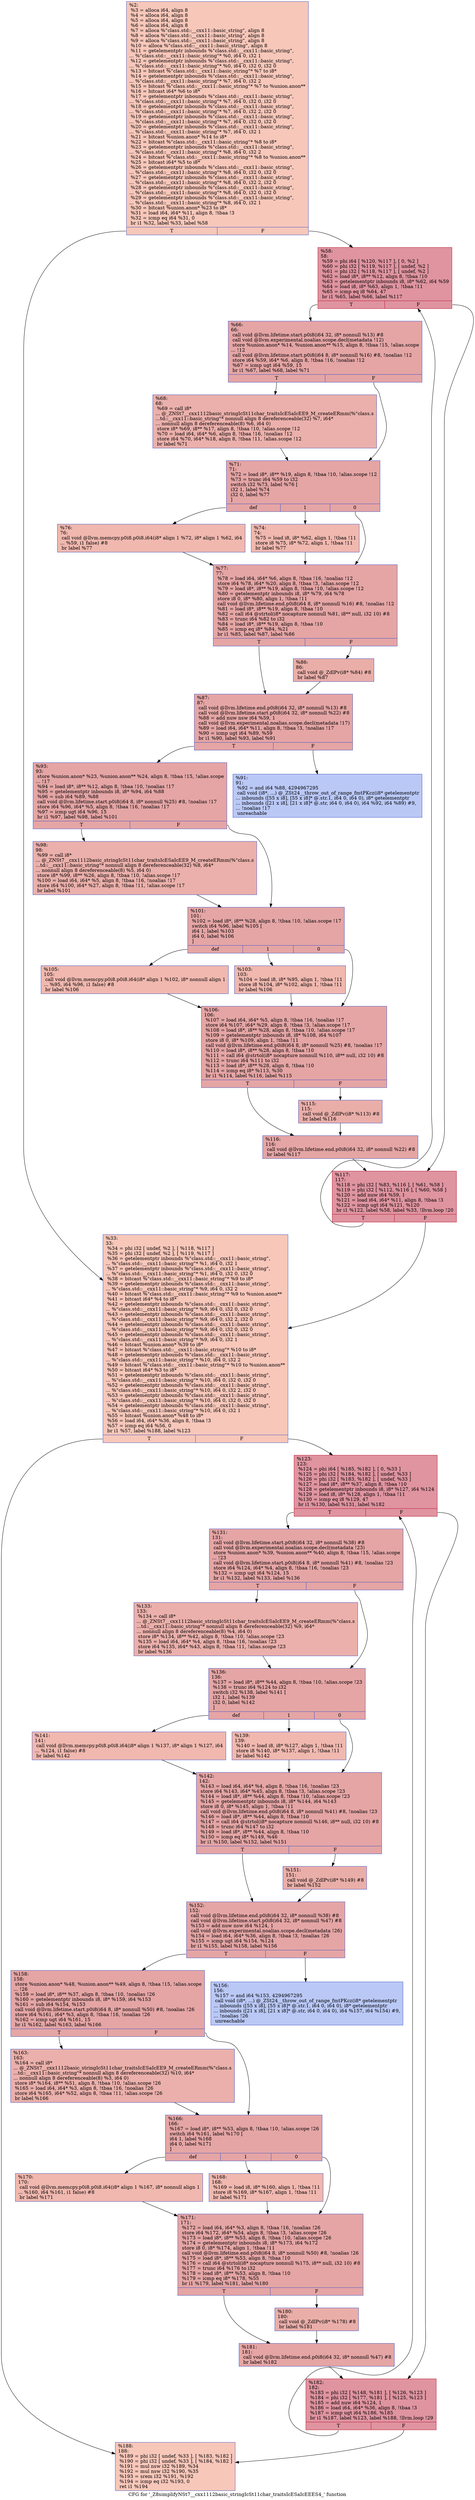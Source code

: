 digraph "CFG for '_Z8simplifyNSt7__cxx1112basic_stringIcSt11char_traitsIcESaIcEEES4_' function" {
	label="CFG for '_Z8simplifyNSt7__cxx1112basic_stringIcSt11char_traitsIcESaIcEEES4_' function";

	Node0x55fbad65c860 [shape=record,color="#3d50c3ff", style=filled, fillcolor="#ec7f6370",label="{%2:\l  %3 = alloca i64, align 8\l  %4 = alloca i64, align 8\l  %5 = alloca i64, align 8\l  %6 = alloca i64, align 8\l  %7 = alloca %\"class.std::__cxx11::basic_string\", align 8\l  %8 = alloca %\"class.std::__cxx11::basic_string\", align 8\l  %9 = alloca %\"class.std::__cxx11::basic_string\", align 8\l  %10 = alloca %\"class.std::__cxx11::basic_string\", align 8\l  %11 = getelementptr inbounds %\"class.std::__cxx11::basic_string\",\l... %\"class.std::__cxx11::basic_string\"* %0, i64 0, i32 1\l  %12 = getelementptr inbounds %\"class.std::__cxx11::basic_string\",\l... %\"class.std::__cxx11::basic_string\"* %0, i64 0, i32 0, i32 0\l  %13 = bitcast %\"class.std::__cxx11::basic_string\"* %7 to i8*\l  %14 = getelementptr inbounds %\"class.std::__cxx11::basic_string\",\l... %\"class.std::__cxx11::basic_string\"* %7, i64 0, i32 2\l  %15 = bitcast %\"class.std::__cxx11::basic_string\"* %7 to %union.anon**\l  %16 = bitcast i64* %6 to i8*\l  %17 = getelementptr inbounds %\"class.std::__cxx11::basic_string\",\l... %\"class.std::__cxx11::basic_string\"* %7, i64 0, i32 0, i32 0\l  %18 = getelementptr inbounds %\"class.std::__cxx11::basic_string\",\l... %\"class.std::__cxx11::basic_string\"* %7, i64 0, i32 2, i32 0\l  %19 = getelementptr inbounds %\"class.std::__cxx11::basic_string\",\l... %\"class.std::__cxx11::basic_string\"* %7, i64 0, i32 0, i32 0\l  %20 = getelementptr inbounds %\"class.std::__cxx11::basic_string\",\l... %\"class.std::__cxx11::basic_string\"* %7, i64 0, i32 1\l  %21 = bitcast %union.anon* %14 to i8*\l  %22 = bitcast %\"class.std::__cxx11::basic_string\"* %8 to i8*\l  %23 = getelementptr inbounds %\"class.std::__cxx11::basic_string\",\l... %\"class.std::__cxx11::basic_string\"* %8, i64 0, i32 2\l  %24 = bitcast %\"class.std::__cxx11::basic_string\"* %8 to %union.anon**\l  %25 = bitcast i64* %5 to i8*\l  %26 = getelementptr inbounds %\"class.std::__cxx11::basic_string\",\l... %\"class.std::__cxx11::basic_string\"* %8, i64 0, i32 0, i32 0\l  %27 = getelementptr inbounds %\"class.std::__cxx11::basic_string\",\l... %\"class.std::__cxx11::basic_string\"* %8, i64 0, i32 2, i32 0\l  %28 = getelementptr inbounds %\"class.std::__cxx11::basic_string\",\l... %\"class.std::__cxx11::basic_string\"* %8, i64 0, i32 0, i32 0\l  %29 = getelementptr inbounds %\"class.std::__cxx11::basic_string\",\l... %\"class.std::__cxx11::basic_string\"* %8, i64 0, i32 1\l  %30 = bitcast %union.anon* %23 to i8*\l  %31 = load i64, i64* %11, align 8, !tbaa !3\l  %32 = icmp eq i64 %31, 0\l  br i1 %32, label %33, label %58\l|{<s0>T|<s1>F}}"];
	Node0x55fbad65c860:s0 -> Node0x55fbad65d810;
	Node0x55fbad65c860:s1 -> Node0x55fbad65f360;
	Node0x55fbad65d810 [shape=record,color="#3d50c3ff", style=filled, fillcolor="#ec7f6370",label="{%33:\l33:                                               \l  %34 = phi i32 [ undef, %2 ], [ %118, %117 ]\l  %35 = phi i32 [ undef, %2 ], [ %119, %117 ]\l  %36 = getelementptr inbounds %\"class.std::__cxx11::basic_string\",\l... %\"class.std::__cxx11::basic_string\"* %1, i64 0, i32 1\l  %37 = getelementptr inbounds %\"class.std::__cxx11::basic_string\",\l... %\"class.std::__cxx11::basic_string\"* %1, i64 0, i32 0, i32 0\l  %38 = bitcast %\"class.std::__cxx11::basic_string\"* %9 to i8*\l  %39 = getelementptr inbounds %\"class.std::__cxx11::basic_string\",\l... %\"class.std::__cxx11::basic_string\"* %9, i64 0, i32 2\l  %40 = bitcast %\"class.std::__cxx11::basic_string\"* %9 to %union.anon**\l  %41 = bitcast i64* %4 to i8*\l  %42 = getelementptr inbounds %\"class.std::__cxx11::basic_string\",\l... %\"class.std::__cxx11::basic_string\"* %9, i64 0, i32 0, i32 0\l  %43 = getelementptr inbounds %\"class.std::__cxx11::basic_string\",\l... %\"class.std::__cxx11::basic_string\"* %9, i64 0, i32 2, i32 0\l  %44 = getelementptr inbounds %\"class.std::__cxx11::basic_string\",\l... %\"class.std::__cxx11::basic_string\"* %9, i64 0, i32 0, i32 0\l  %45 = getelementptr inbounds %\"class.std::__cxx11::basic_string\",\l... %\"class.std::__cxx11::basic_string\"* %9, i64 0, i32 1\l  %46 = bitcast %union.anon* %39 to i8*\l  %47 = bitcast %\"class.std::__cxx11::basic_string\"* %10 to i8*\l  %48 = getelementptr inbounds %\"class.std::__cxx11::basic_string\",\l... %\"class.std::__cxx11::basic_string\"* %10, i64 0, i32 2\l  %49 = bitcast %\"class.std::__cxx11::basic_string\"* %10 to %union.anon**\l  %50 = bitcast i64* %3 to i8*\l  %51 = getelementptr inbounds %\"class.std::__cxx11::basic_string\",\l... %\"class.std::__cxx11::basic_string\"* %10, i64 0, i32 0, i32 0\l  %52 = getelementptr inbounds %\"class.std::__cxx11::basic_string\",\l... %\"class.std::__cxx11::basic_string\"* %10, i64 0, i32 2, i32 0\l  %53 = getelementptr inbounds %\"class.std::__cxx11::basic_string\",\l... %\"class.std::__cxx11::basic_string\"* %10, i64 0, i32 0, i32 0\l  %54 = getelementptr inbounds %\"class.std::__cxx11::basic_string\",\l... %\"class.std::__cxx11::basic_string\"* %10, i64 0, i32 1\l  %55 = bitcast %union.anon* %48 to i8*\l  %56 = load i64, i64* %36, align 8, !tbaa !3\l  %57 = icmp eq i64 %56, 0\l  br i1 %57, label %188, label %123\l|{<s0>T|<s1>F}}"];
	Node0x55fbad65d810:s0 -> Node0x55fbad660fb0;
	Node0x55fbad65d810:s1 -> Node0x55fbad661040;
	Node0x55fbad65f360 [shape=record,color="#b70d28ff", style=filled, fillcolor="#b70d2870",label="{%58:\l58:                                               \l  %59 = phi i64 [ %120, %117 ], [ 0, %2 ]\l  %60 = phi i32 [ %119, %117 ], [ undef, %2 ]\l  %61 = phi i32 [ %118, %117 ], [ undef, %2 ]\l  %62 = load i8*, i8** %12, align 8, !tbaa !10\l  %63 = getelementptr inbounds i8, i8* %62, i64 %59\l  %64 = load i8, i8* %63, align 1, !tbaa !11\l  %65 = icmp eq i8 %64, 47\l  br i1 %65, label %66, label %117\l|{<s0>T|<s1>F}}"];
	Node0x55fbad65f360:s0 -> Node0x55fbad661c50;
	Node0x55fbad65f360:s1 -> Node0x55fbad65f8e0;
	Node0x55fbad661c50 [shape=record,color="#3d50c3ff", style=filled, fillcolor="#c5333470",label="{%66:\l66:                                               \l  call void @llvm.lifetime.start.p0i8(i64 32, i8* nonnull %13) #8\l  call void @llvm.experimental.noalias.scope.decl(metadata !12)\l  store %union.anon* %14, %union.anon** %15, align 8, !tbaa !15, !alias.scope\l... !12\l  call void @llvm.lifetime.start.p0i8(i64 8, i8* nonnull %16) #8, !noalias !12\l  store i64 %59, i64* %6, align 8, !tbaa !16, !noalias !12\l  %67 = icmp ugt i64 %59, 15\l  br i1 %67, label %68, label %71\l|{<s0>T|<s1>F}}"];
	Node0x55fbad661c50:s0 -> Node0x55fbad663440;
	Node0x55fbad661c50:s1 -> Node0x55fbad6634d0;
	Node0x55fbad663440 [shape=record,color="#3d50c3ff", style=filled, fillcolor="#d24b4070",label="{%68:\l68:                                               \l  %69 = call i8*\l... @_ZNSt7__cxx1112basic_stringIcSt11char_traitsIcESaIcEE9_M_createERmm(%\"class.s\l...td::__cxx11::basic_string\"* nonnull align 8 dereferenceable(32) %7, i64*\l... nonnull align 8 dereferenceable(8) %6, i64 0)\l  store i8* %69, i8** %17, align 8, !tbaa !10, !alias.scope !12\l  %70 = load i64, i64* %6, align 8, !tbaa !16, !noalias !12\l  store i64 %70, i64* %18, align 8, !tbaa !11, !alias.scope !12\l  br label %71\l}"];
	Node0x55fbad663440 -> Node0x55fbad6634d0;
	Node0x55fbad6634d0 [shape=record,color="#3d50c3ff", style=filled, fillcolor="#c5333470",label="{%71:\l71:                                               \l  %72 = load i8*, i8** %19, align 8, !tbaa !10, !alias.scope !12\l  %73 = trunc i64 %59 to i32\l  switch i32 %73, label %76 [\l    i32 1, label %74\l    i32 0, label %77\l  ]\l|{<s0>def|<s1>1|<s2>0}}"];
	Node0x55fbad6634d0:s0 -> Node0x55fbad663610;
	Node0x55fbad6634d0:s1 -> Node0x55fbad664f60;
	Node0x55fbad6634d0:s2 -> Node0x55fbad664ff0;
	Node0x55fbad664f60 [shape=record,color="#3d50c3ff", style=filled, fillcolor="#dc5d4a70",label="{%74:\l74:                                               \l  %75 = load i8, i8* %62, align 1, !tbaa !11\l  store i8 %75, i8* %72, align 1, !tbaa !11\l  br label %77\l}"];
	Node0x55fbad664f60 -> Node0x55fbad664ff0;
	Node0x55fbad663610 [shape=record,color="#3d50c3ff", style=filled, fillcolor="#dc5d4a70",label="{%76:\l76:                                               \l  call void @llvm.memcpy.p0i8.p0i8.i64(i8* align 1 %72, i8* align 1 %62, i64\l... %59, i1 false) #8\l  br label %77\l}"];
	Node0x55fbad663610 -> Node0x55fbad664ff0;
	Node0x55fbad664ff0 [shape=record,color="#3d50c3ff", style=filled, fillcolor="#c5333470",label="{%77:\l77:                                               \l  %78 = load i64, i64* %6, align 8, !tbaa !16, !noalias !12\l  store i64 %78, i64* %20, align 8, !tbaa !3, !alias.scope !12\l  %79 = load i8*, i8** %19, align 8, !tbaa !10, !alias.scope !12\l  %80 = getelementptr inbounds i8, i8* %79, i64 %78\l  store i8 0, i8* %80, align 1, !tbaa !11\l  call void @llvm.lifetime.end.p0i8(i64 8, i8* nonnull %16) #8, !noalias !12\l  %81 = load i8*, i8** %19, align 8, !tbaa !10\l  %82 = call i64 @strtol(i8* nocapture nonnull %81, i8** null, i32 10) #8\l  %83 = trunc i64 %82 to i32\l  %84 = load i8*, i8** %19, align 8, !tbaa !10\l  %85 = icmp eq i8* %84, %21\l  br i1 %85, label %87, label %86\l|{<s0>T|<s1>F}}"];
	Node0x55fbad664ff0:s0 -> Node0x55fbad6660e0;
	Node0x55fbad664ff0:s1 -> Node0x55fbad666170;
	Node0x55fbad666170 [shape=record,color="#3d50c3ff", style=filled, fillcolor="#d0473d70",label="{%86:\l86:                                               \l  call void @_ZdlPv(i8* %84) #8\l  br label %87\l}"];
	Node0x55fbad666170 -> Node0x55fbad6660e0;
	Node0x55fbad6660e0 [shape=record,color="#3d50c3ff", style=filled, fillcolor="#c5333470",label="{%87:\l87:                                               \l  call void @llvm.lifetime.end.p0i8(i64 32, i8* nonnull %13) #8\l  call void @llvm.lifetime.start.p0i8(i64 32, i8* nonnull %22) #8\l  %88 = add nuw nsw i64 %59, 1\l  call void @llvm.experimental.noalias.scope.decl(metadata !17)\l  %89 = load i64, i64* %11, align 8, !tbaa !3, !noalias !17\l  %90 = icmp ugt i64 %89, %59\l  br i1 %90, label %93, label %91\l|{<s0>T|<s1>F}}"];
	Node0x55fbad6660e0:s0 -> Node0x55fbad6671c0;
	Node0x55fbad6660e0:s1 -> Node0x55fbad667250;
	Node0x55fbad667250 [shape=record,color="#3d50c3ff", style=filled, fillcolor="#6282ea70",label="{%91:\l91:                                               \l  %92 = and i64 %88, 4294967295\l  call void (i8*, ...) @_ZSt24__throw_out_of_range_fmtPKcz(i8* getelementptr\l... inbounds ([55 x i8], [55 x i8]* @.str.1, i64 0, i64 0), i8* getelementptr\l... inbounds ([21 x i8], [21 x i8]* @.str, i64 0, i64 0), i64 %92, i64 %89) #9,\l... !noalias !17\l  unreachable\l}"];
	Node0x55fbad6671c0 [shape=record,color="#3d50c3ff", style=filled, fillcolor="#c5333470",label="{%93:\l93:                                               \l  store %union.anon* %23, %union.anon** %24, align 8, !tbaa !15, !alias.scope\l... !17\l  %94 = load i8*, i8** %12, align 8, !tbaa !10, !noalias !17\l  %95 = getelementptr inbounds i8, i8* %94, i64 %88\l  %96 = sub i64 %89, %88\l  call void @llvm.lifetime.start.p0i8(i64 8, i8* nonnull %25) #8, !noalias !17\l  store i64 %96, i64* %5, align 8, !tbaa !16, !noalias !17\l  %97 = icmp ugt i64 %96, 15\l  br i1 %97, label %98, label %101\l|{<s0>T|<s1>F}}"];
	Node0x55fbad6671c0:s0 -> Node0x55fbad668370;
	Node0x55fbad6671c0:s1 -> Node0x55fbad668400;
	Node0x55fbad668370 [shape=record,color="#3d50c3ff", style=filled, fillcolor="#d24b4070",label="{%98:\l98:                                               \l  %99 = call i8*\l... @_ZNSt7__cxx1112basic_stringIcSt11char_traitsIcESaIcEE9_M_createERmm(%\"class.s\l...td::__cxx11::basic_string\"* nonnull align 8 dereferenceable(32) %8, i64*\l... nonnull align 8 dereferenceable(8) %5, i64 0)\l  store i8* %99, i8** %26, align 8, !tbaa !10, !alias.scope !17\l  %100 = load i64, i64* %5, align 8, !tbaa !16, !noalias !17\l  store i64 %100, i64* %27, align 8, !tbaa !11, !alias.scope !17\l  br label %101\l}"];
	Node0x55fbad668370 -> Node0x55fbad668400;
	Node0x55fbad668400 [shape=record,color="#3d50c3ff", style=filled, fillcolor="#c5333470",label="{%101:\l101:                                              \l  %102 = load i8*, i8** %28, align 8, !tbaa !10, !alias.scope !17\l  switch i64 %96, label %105 [\l    i64 1, label %103\l    i64 0, label %106\l  ]\l|{<s0>def|<s1>1|<s2>0}}"];
	Node0x55fbad668400:s0 -> Node0x55fbad668540;
	Node0x55fbad668400:s1 -> Node0x55fbad6689f0;
	Node0x55fbad668400:s2 -> Node0x55fbad668a80;
	Node0x55fbad6689f0 [shape=record,color="#3d50c3ff", style=filled, fillcolor="#dc5d4a70",label="{%103:\l103:                                              \l  %104 = load i8, i8* %95, align 1, !tbaa !11\l  store i8 %104, i8* %102, align 1, !tbaa !11\l  br label %106\l}"];
	Node0x55fbad6689f0 -> Node0x55fbad668a80;
	Node0x55fbad668540 [shape=record,color="#3d50c3ff", style=filled, fillcolor="#dc5d4a70",label="{%105:\l105:                                              \l  call void @llvm.memcpy.p0i8.p0i8.i64(i8* align 1 %102, i8* nonnull align 1\l... %95, i64 %96, i1 false) #8\l  br label %106\l}"];
	Node0x55fbad668540 -> Node0x55fbad668a80;
	Node0x55fbad668a80 [shape=record,color="#3d50c3ff", style=filled, fillcolor="#c5333470",label="{%106:\l106:                                              \l  %107 = load i64, i64* %5, align 8, !tbaa !16, !noalias !17\l  store i64 %107, i64* %29, align 8, !tbaa !3, !alias.scope !17\l  %108 = load i8*, i8** %28, align 8, !tbaa !10, !alias.scope !17\l  %109 = getelementptr inbounds i8, i8* %108, i64 %107\l  store i8 0, i8* %109, align 1, !tbaa !11\l  call void @llvm.lifetime.end.p0i8(i64 8, i8* nonnull %25) #8, !noalias !17\l  %110 = load i8*, i8** %28, align 8, !tbaa !10\l  %111 = call i64 @strtol(i8* nocapture nonnull %110, i8** null, i32 10) #8\l  %112 = trunc i64 %111 to i32\l  %113 = load i8*, i8** %28, align 8, !tbaa !10\l  %114 = icmp eq i8* %113, %30\l  br i1 %114, label %116, label %115\l|{<s0>T|<s1>F}}"];
	Node0x55fbad668a80:s0 -> Node0x55fbad6696d0;
	Node0x55fbad668a80:s1 -> Node0x55fbad669760;
	Node0x55fbad669760 [shape=record,color="#3d50c3ff", style=filled, fillcolor="#d0473d70",label="{%115:\l115:                                              \l  call void @_ZdlPv(i8* %113) #8\l  br label %116\l}"];
	Node0x55fbad669760 -> Node0x55fbad6696d0;
	Node0x55fbad6696d0 [shape=record,color="#3d50c3ff", style=filled, fillcolor="#c5333470",label="{%116:\l116:                                              \l  call void @llvm.lifetime.end.p0i8(i64 32, i8* nonnull %22) #8\l  br label %117\l}"];
	Node0x55fbad6696d0 -> Node0x55fbad65f8e0;
	Node0x55fbad65f8e0 [shape=record,color="#b70d28ff", style=filled, fillcolor="#b70d2870",label="{%117:\l117:                                              \l  %118 = phi i32 [ %83, %116 ], [ %61, %58 ]\l  %119 = phi i32 [ %112, %116 ], [ %60, %58 ]\l  %120 = add nuw i64 %59, 1\l  %121 = load i64, i64* %11, align 8, !tbaa !3\l  %122 = icmp ugt i64 %121, %120\l  br i1 %122, label %58, label %33, !llvm.loop !20\l|{<s0>T|<s1>F}}"];
	Node0x55fbad65f8e0:s0 -> Node0x55fbad65f360;
	Node0x55fbad65f8e0:s1 -> Node0x55fbad65d810;
	Node0x55fbad661040 [shape=record,color="#b70d28ff", style=filled, fillcolor="#b70d2870",label="{%123:\l123:                                              \l  %124 = phi i64 [ %185, %182 ], [ 0, %33 ]\l  %125 = phi i32 [ %184, %182 ], [ undef, %33 ]\l  %126 = phi i32 [ %183, %182 ], [ undef, %33 ]\l  %127 = load i8*, i8** %37, align 8, !tbaa !10\l  %128 = getelementptr inbounds i8, i8* %127, i64 %124\l  %129 = load i8, i8* %128, align 1, !tbaa !11\l  %130 = icmp eq i8 %129, 47\l  br i1 %130, label %131, label %182\l|{<s0>T|<s1>F}}"];
	Node0x55fbad661040:s0 -> Node0x55fbad66ac60;
	Node0x55fbad661040:s1 -> Node0x55fbad669fe0;
	Node0x55fbad66ac60 [shape=record,color="#3d50c3ff", style=filled, fillcolor="#c5333470",label="{%131:\l131:                                              \l  call void @llvm.lifetime.start.p0i8(i64 32, i8* nonnull %38) #8\l  call void @llvm.experimental.noalias.scope.decl(metadata !23)\l  store %union.anon* %39, %union.anon** %40, align 8, !tbaa !15, !alias.scope\l... !23\l  call void @llvm.lifetime.start.p0i8(i64 8, i8* nonnull %41) #8, !noalias !23\l  store i64 %124, i64* %4, align 8, !tbaa !16, !noalias !23\l  %132 = icmp ugt i64 %124, 15\l  br i1 %132, label %133, label %136\l|{<s0>T|<s1>F}}"];
	Node0x55fbad66ac60:s0 -> Node0x55fbad66ba20;
	Node0x55fbad66ac60:s1 -> Node0x55fbad66bab0;
	Node0x55fbad66ba20 [shape=record,color="#3d50c3ff", style=filled, fillcolor="#d24b4070",label="{%133:\l133:                                              \l  %134 = call i8*\l... @_ZNSt7__cxx1112basic_stringIcSt11char_traitsIcESaIcEE9_M_createERmm(%\"class.s\l...td::__cxx11::basic_string\"* nonnull align 8 dereferenceable(32) %9, i64*\l... nonnull align 8 dereferenceable(8) %4, i64 0)\l  store i8* %134, i8** %42, align 8, !tbaa !10, !alias.scope !23\l  %135 = load i64, i64* %4, align 8, !tbaa !16, !noalias !23\l  store i64 %135, i64* %43, align 8, !tbaa !11, !alias.scope !23\l  br label %136\l}"];
	Node0x55fbad66ba20 -> Node0x55fbad66bab0;
	Node0x55fbad66bab0 [shape=record,color="#3d50c3ff", style=filled, fillcolor="#c5333470",label="{%136:\l136:                                              \l  %137 = load i8*, i8** %44, align 8, !tbaa !10, !alias.scope !23\l  %138 = trunc i64 %124 to i32\l  switch i32 %138, label %141 [\l    i32 1, label %139\l    i32 0, label %142\l  ]\l|{<s0>def|<s1>1|<s2>0}}"];
	Node0x55fbad66bab0:s0 -> Node0x55fbad66bbf0;
	Node0x55fbad66bab0:s1 -> Node0x55fbad65e9a0;
	Node0x55fbad66bab0:s2 -> Node0x55fbad65ea30;
	Node0x55fbad65e9a0 [shape=record,color="#3d50c3ff", style=filled, fillcolor="#dc5d4a70",label="{%139:\l139:                                              \l  %140 = load i8, i8* %127, align 1, !tbaa !11\l  store i8 %140, i8* %137, align 1, !tbaa !11\l  br label %142\l}"];
	Node0x55fbad65e9a0 -> Node0x55fbad65ea30;
	Node0x55fbad66bbf0 [shape=record,color="#3d50c3ff", style=filled, fillcolor="#dc5d4a70",label="{%141:\l141:                                              \l  call void @llvm.memcpy.p0i8.p0i8.i64(i8* align 1 %137, i8* align 1 %127, i64\l... %124, i1 false) #8\l  br label %142\l}"];
	Node0x55fbad66bbf0 -> Node0x55fbad65ea30;
	Node0x55fbad65ea30 [shape=record,color="#3d50c3ff", style=filled, fillcolor="#c5333470",label="{%142:\l142:                                              \l  %143 = load i64, i64* %4, align 8, !tbaa !16, !noalias !23\l  store i64 %143, i64* %45, align 8, !tbaa !3, !alias.scope !23\l  %144 = load i8*, i8** %44, align 8, !tbaa !10, !alias.scope !23\l  %145 = getelementptr inbounds i8, i8* %144, i64 %143\l  store i8 0, i8* %145, align 1, !tbaa !11\l  call void @llvm.lifetime.end.p0i8(i64 8, i8* nonnull %41) #8, !noalias !23\l  %146 = load i8*, i8** %44, align 8, !tbaa !10\l  %147 = call i64 @strtol(i8* nocapture nonnull %146, i8** null, i32 10) #8\l  %148 = trunc i64 %147 to i32\l  %149 = load i8*, i8** %44, align 8, !tbaa !10\l  %150 = icmp eq i8* %149, %46\l  br i1 %150, label %152, label %151\l|{<s0>T|<s1>F}}"];
	Node0x55fbad65ea30:s0 -> Node0x55fbad66d7a0;
	Node0x55fbad65ea30:s1 -> Node0x55fbad66d830;
	Node0x55fbad66d830 [shape=record,color="#3d50c3ff", style=filled, fillcolor="#d0473d70",label="{%151:\l151:                                              \l  call void @_ZdlPv(i8* %149) #8\l  br label %152\l}"];
	Node0x55fbad66d830 -> Node0x55fbad66d7a0;
	Node0x55fbad66d7a0 [shape=record,color="#3d50c3ff", style=filled, fillcolor="#c5333470",label="{%152:\l152:                                              \l  call void @llvm.lifetime.end.p0i8(i64 32, i8* nonnull %38) #8\l  call void @llvm.lifetime.start.p0i8(i64 32, i8* nonnull %47) #8\l  %153 = add nuw nsw i64 %124, 1\l  call void @llvm.experimental.noalias.scope.decl(metadata !26)\l  %154 = load i64, i64* %36, align 8, !tbaa !3, !noalias !26\l  %155 = icmp ugt i64 %154, %124\l  br i1 %155, label %158, label %156\l|{<s0>T|<s1>F}}"];
	Node0x55fbad66d7a0:s0 -> Node0x55fbad66e6d0;
	Node0x55fbad66d7a0:s1 -> Node0x55fbad66e760;
	Node0x55fbad66e760 [shape=record,color="#3d50c3ff", style=filled, fillcolor="#6282ea70",label="{%156:\l156:                                              \l  %157 = and i64 %153, 4294967295\l  call void (i8*, ...) @_ZSt24__throw_out_of_range_fmtPKcz(i8* getelementptr\l... inbounds ([55 x i8], [55 x i8]* @.str.1, i64 0, i64 0), i8* getelementptr\l... inbounds ([21 x i8], [21 x i8]* @.str, i64 0, i64 0), i64 %157, i64 %154) #9,\l... !noalias !26\l  unreachable\l}"];
	Node0x55fbad66e6d0 [shape=record,color="#3d50c3ff", style=filled, fillcolor="#c5333470",label="{%158:\l158:                                              \l  store %union.anon* %48, %union.anon** %49, align 8, !tbaa !15, !alias.scope\l... !26\l  %159 = load i8*, i8** %37, align 8, !tbaa !10, !noalias !26\l  %160 = getelementptr inbounds i8, i8* %159, i64 %153\l  %161 = sub i64 %154, %153\l  call void @llvm.lifetime.start.p0i8(i64 8, i8* nonnull %50) #8, !noalias !26\l  store i64 %161, i64* %3, align 8, !tbaa !16, !noalias !26\l  %162 = icmp ugt i64 %161, 15\l  br i1 %162, label %163, label %166\l|{<s0>T|<s1>F}}"];
	Node0x55fbad66e6d0:s0 -> Node0x55fbad66efd0;
	Node0x55fbad66e6d0:s1 -> Node0x55fbad66f060;
	Node0x55fbad66efd0 [shape=record,color="#3d50c3ff", style=filled, fillcolor="#d24b4070",label="{%163:\l163:                                              \l  %164 = call i8*\l... @_ZNSt7__cxx1112basic_stringIcSt11char_traitsIcESaIcEE9_M_createERmm(%\"class.s\l...td::__cxx11::basic_string\"* nonnull align 8 dereferenceable(32) %10, i64*\l... nonnull align 8 dereferenceable(8) %3, i64 0)\l  store i8* %164, i8** %51, align 8, !tbaa !10, !alias.scope !26\l  %165 = load i64, i64* %3, align 8, !tbaa !16, !noalias !26\l  store i64 %165, i64* %52, align 8, !tbaa !11, !alias.scope !26\l  br label %166\l}"];
	Node0x55fbad66efd0 -> Node0x55fbad66f060;
	Node0x55fbad66f060 [shape=record,color="#3d50c3ff", style=filled, fillcolor="#c5333470",label="{%166:\l166:                                              \l  %167 = load i8*, i8** %53, align 8, !tbaa !10, !alias.scope !26\l  switch i64 %161, label %170 [\l    i64 1, label %168\l    i64 0, label %171\l  ]\l|{<s0>def|<s1>1|<s2>0}}"];
	Node0x55fbad66f060:s0 -> Node0x55fbad66f1a0;
	Node0x55fbad66f060:s1 -> Node0x55fbad66f650;
	Node0x55fbad66f060:s2 -> Node0x55fbad66f6e0;
	Node0x55fbad66f650 [shape=record,color="#3d50c3ff", style=filled, fillcolor="#dc5d4a70",label="{%168:\l168:                                              \l  %169 = load i8, i8* %160, align 1, !tbaa !11\l  store i8 %169, i8* %167, align 1, !tbaa !11\l  br label %171\l}"];
	Node0x55fbad66f650 -> Node0x55fbad66f6e0;
	Node0x55fbad66f1a0 [shape=record,color="#3d50c3ff", style=filled, fillcolor="#dc5d4a70",label="{%170:\l170:                                              \l  call void @llvm.memcpy.p0i8.p0i8.i64(i8* align 1 %167, i8* nonnull align 1\l... %160, i64 %161, i1 false) #8\l  br label %171\l}"];
	Node0x55fbad66f1a0 -> Node0x55fbad66f6e0;
	Node0x55fbad66f6e0 [shape=record,color="#3d50c3ff", style=filled, fillcolor="#c5333470",label="{%171:\l171:                                              \l  %172 = load i64, i64* %3, align 8, !tbaa !16, !noalias !26\l  store i64 %172, i64* %54, align 8, !tbaa !3, !alias.scope !26\l  %173 = load i8*, i8** %53, align 8, !tbaa !10, !alias.scope !26\l  %174 = getelementptr inbounds i8, i8* %173, i64 %172\l  store i8 0, i8* %174, align 1, !tbaa !11\l  call void @llvm.lifetime.end.p0i8(i64 8, i8* nonnull %50) #8, !noalias !26\l  %175 = load i8*, i8** %53, align 8, !tbaa !10\l  %176 = call i64 @strtol(i8* nocapture nonnull %175, i8** null, i32 10) #8\l  %177 = trunc i64 %176 to i32\l  %178 = load i8*, i8** %53, align 8, !tbaa !10\l  %179 = icmp eq i8* %178, %55\l  br i1 %179, label %181, label %180\l|{<s0>T|<s1>F}}"];
	Node0x55fbad66f6e0:s0 -> Node0x55fbad6702e0;
	Node0x55fbad66f6e0:s1 -> Node0x55fbad670370;
	Node0x55fbad670370 [shape=record,color="#3d50c3ff", style=filled, fillcolor="#d0473d70",label="{%180:\l180:                                              \l  call void @_ZdlPv(i8* %178) #8\l  br label %181\l}"];
	Node0x55fbad670370 -> Node0x55fbad6702e0;
	Node0x55fbad6702e0 [shape=record,color="#3d50c3ff", style=filled, fillcolor="#c5333470",label="{%181:\l181:                                              \l  call void @llvm.lifetime.end.p0i8(i64 32, i8* nonnull %47) #8\l  br label %182\l}"];
	Node0x55fbad6702e0 -> Node0x55fbad669fe0;
	Node0x55fbad669fe0 [shape=record,color="#b70d28ff", style=filled, fillcolor="#b70d2870",label="{%182:\l182:                                              \l  %183 = phi i32 [ %148, %181 ], [ %126, %123 ]\l  %184 = phi i32 [ %177, %181 ], [ %125, %123 ]\l  %185 = add nuw i64 %124, 1\l  %186 = load i64, i64* %36, align 8, !tbaa !3\l  %187 = icmp ugt i64 %186, %185\l  br i1 %187, label %123, label %188, !llvm.loop !29\l|{<s0>T|<s1>F}}"];
	Node0x55fbad669fe0:s0 -> Node0x55fbad661040;
	Node0x55fbad669fe0:s1 -> Node0x55fbad660fb0;
	Node0x55fbad660fb0 [shape=record,color="#3d50c3ff", style=filled, fillcolor="#ec7f6370",label="{%188:\l188:                                              \l  %189 = phi i32 [ undef, %33 ], [ %183, %182 ]\l  %190 = phi i32 [ undef, %33 ], [ %184, %182 ]\l  %191 = mul nsw i32 %189, %34\l  %192 = mul nsw i32 %190, %35\l  %193 = srem i32 %191, %192\l  %194 = icmp eq i32 %193, 0\l  ret i1 %194\l}"];
}
